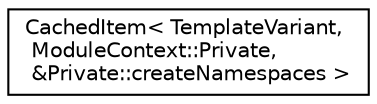 digraph "Graphical Class Hierarchy"
{
 // LATEX_PDF_SIZE
  edge [fontname="Helvetica",fontsize="10",labelfontname="Helvetica",labelfontsize="10"];
  node [fontname="Helvetica",fontsize="10",shape=record];
  rankdir="LR";
  Node0 [label="CachedItem\< TemplateVariant,\l ModuleContext::Private,\l &Private::createNamespaces \>",height=0.2,width=0.4,color="black", fillcolor="white", style="filled",URL="$classCachedItem.html",tooltip=" "];
}
